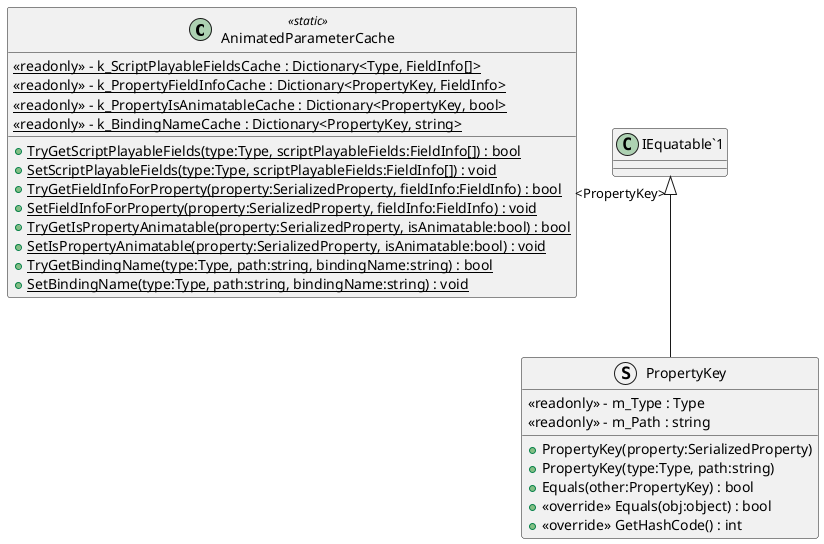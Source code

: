 @startuml
class AnimatedParameterCache <<static>> {
    {static} <<readonly>> - k_ScriptPlayableFieldsCache : Dictionary<Type, FieldInfo[]>
    {static} <<readonly>> - k_PropertyFieldInfoCache : Dictionary<PropertyKey, FieldInfo>
    {static} <<readonly>> - k_PropertyIsAnimatableCache : Dictionary<PropertyKey, bool>
    {static} <<readonly>> - k_BindingNameCache : Dictionary<PropertyKey, string>
    + {static} TryGetScriptPlayableFields(type:Type, scriptPlayableFields:FieldInfo[]) : bool
    + {static} SetScriptPlayableFields(type:Type, scriptPlayableFields:FieldInfo[]) : void
    + {static} TryGetFieldInfoForProperty(property:SerializedProperty, fieldInfo:FieldInfo) : bool
    + {static} SetFieldInfoForProperty(property:SerializedProperty, fieldInfo:FieldInfo) : void
    + {static} TryGetIsPropertyAnimatable(property:SerializedProperty, isAnimatable:bool) : bool
    + {static} SetIsPropertyAnimatable(property:SerializedProperty, isAnimatable:bool) : void
    + {static} TryGetBindingName(type:Type, path:string, bindingName:string) : bool
    + {static} SetBindingName(type:Type, path:string, bindingName:string) : void
}
struct PropertyKey {
    <<readonly>> - m_Type : Type
    <<readonly>> - m_Path : string
    + PropertyKey(property:SerializedProperty)
    + PropertyKey(type:Type, path:string)
    + Equals(other:PropertyKey) : bool
    + <<override>> Equals(obj:object) : bool
    + <<override>> GetHashCode() : int
}
"IEquatable`1" "<PropertyKey>" <|-- PropertyKey
@enduml
